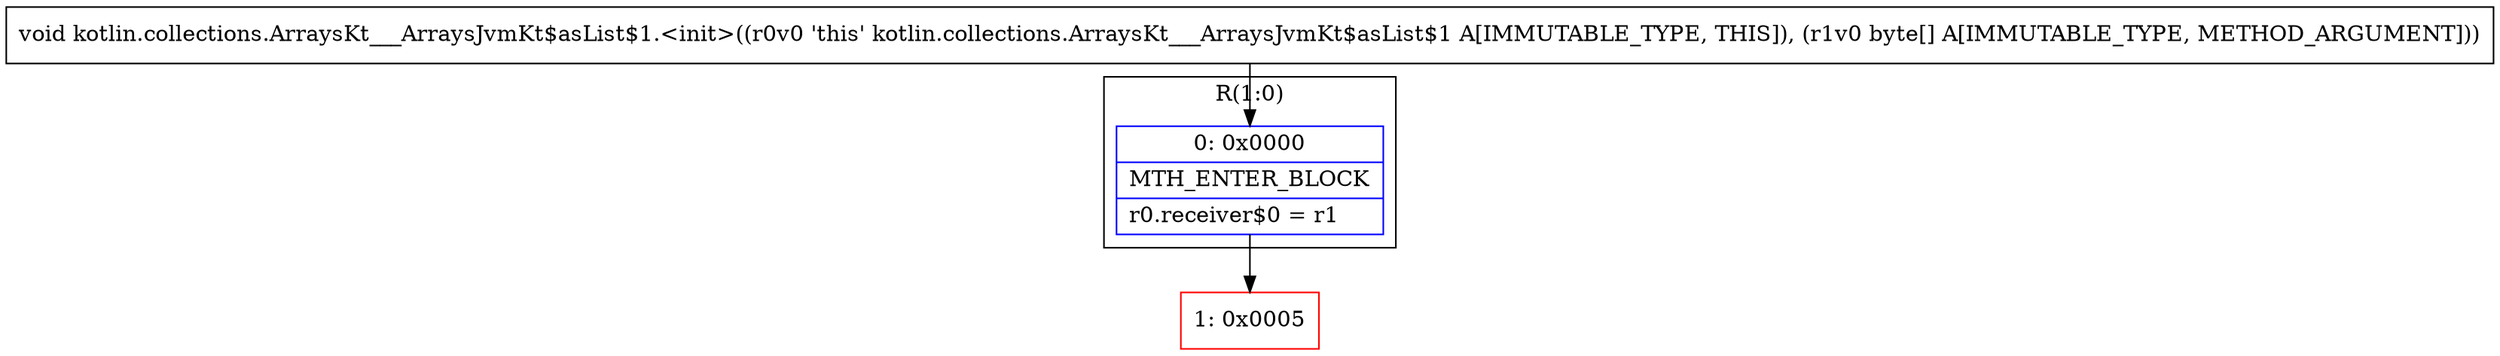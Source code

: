 digraph "CFG forkotlin.collections.ArraysKt___ArraysJvmKt$asList$1.\<init\>([B)V" {
subgraph cluster_Region_1138944262 {
label = "R(1:0)";
node [shape=record,color=blue];
Node_0 [shape=record,label="{0\:\ 0x0000|MTH_ENTER_BLOCK\l|r0.receiver$0 = r1\l}"];
}
Node_1 [shape=record,color=red,label="{1\:\ 0x0005}"];
MethodNode[shape=record,label="{void kotlin.collections.ArraysKt___ArraysJvmKt$asList$1.\<init\>((r0v0 'this' kotlin.collections.ArraysKt___ArraysJvmKt$asList$1 A[IMMUTABLE_TYPE, THIS]), (r1v0 byte[] A[IMMUTABLE_TYPE, METHOD_ARGUMENT])) }"];
MethodNode -> Node_0;
Node_0 -> Node_1;
}

